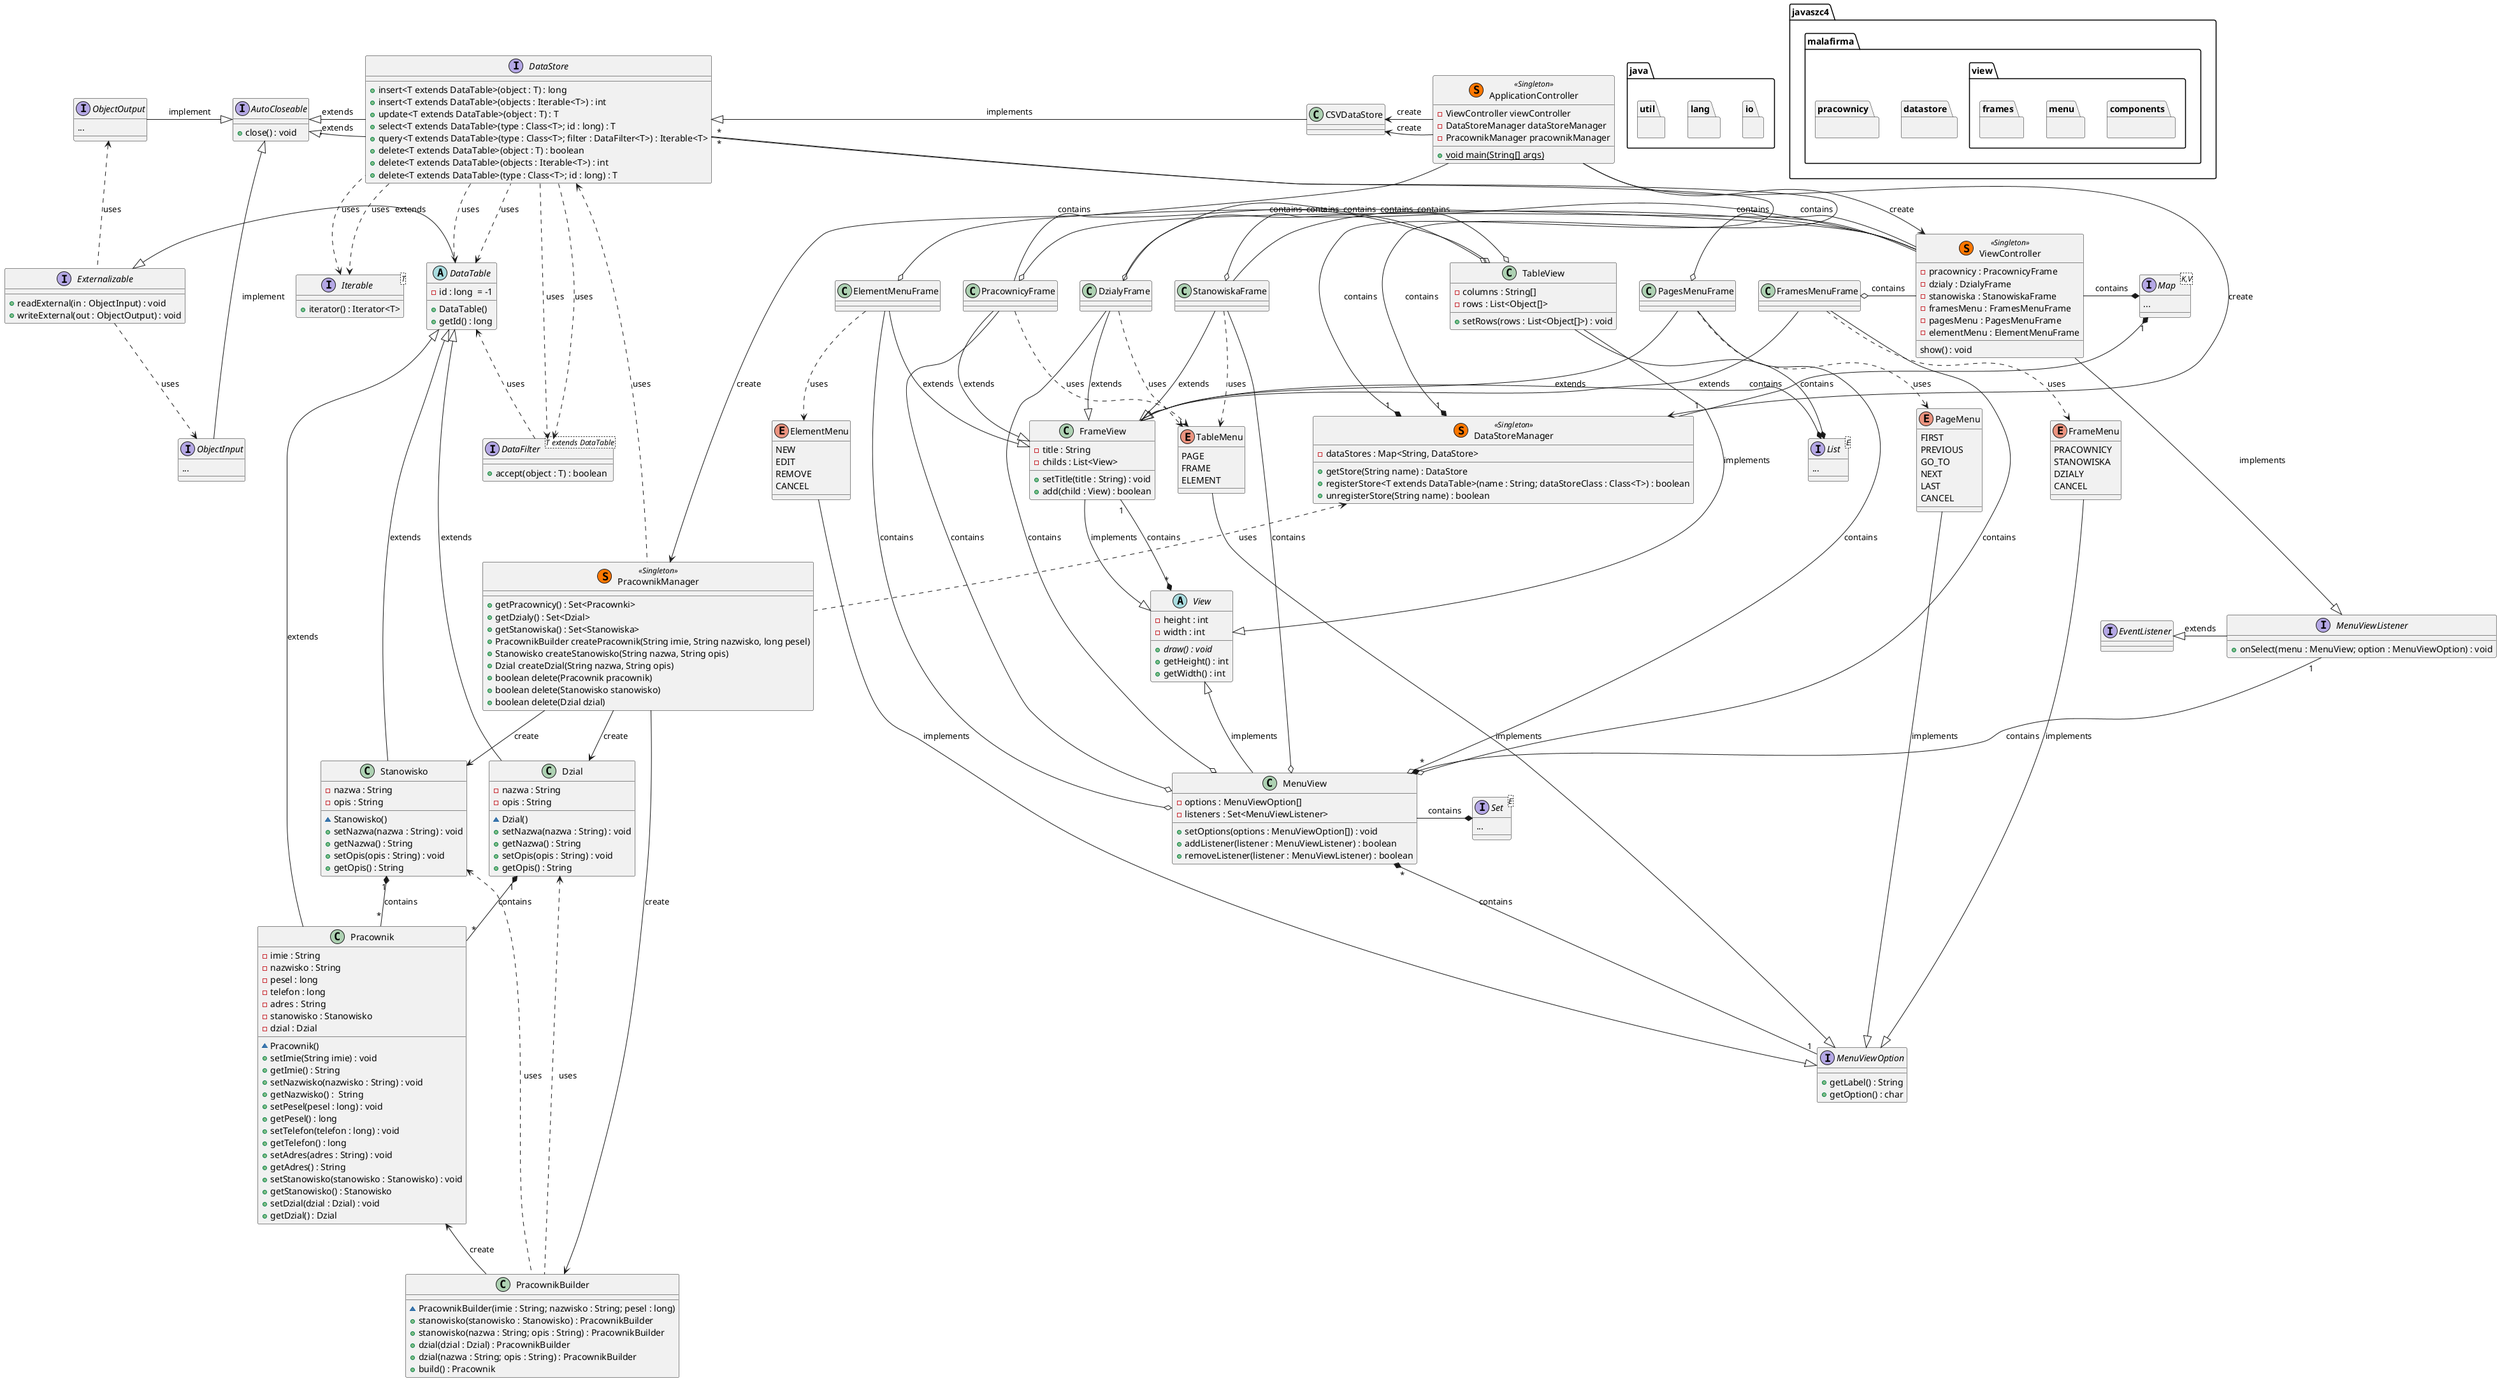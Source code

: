 @startuml

namespace java {

	namespace io {

		interface .AutoCloseable {
			+close() : void
		}

		interface .ObjectInput {
		...
		}
		
		.AutoCloseable <|- .ObjectInput : implement

		interface .ObjectOutput {
		...
		}

		.ObjectOutput -|> .AutoCloseable : implement

		interface .Externalizable {
			+readExternal(in : ObjectInput) : void
			+writeExternal(out : ObjectOutput) : void
		}


		.ObjectOutput <.. .Externalizable : uses

		.Externalizable ..> .ObjectInput : uses

	}

	namespace lang {

		interface .Iterable<T> {
			+iterator() : Iterator<T> 
		}

	}

	namespace util {

		interface .Map<K,V> {
		...
		}

		interface .EventListener {
		}

		interface .Set<E> {
		...
		}

		interface .List<E> {
		...
		}

	}

}

namespace javaszc4.malafirma {

	class .ApplicationController<<(S,#FF7700) Singleton>> {
		-ViewController viewController
		-DataStoreManager dataStoreManager
		-PracownikManager pracownikManager

		{static} +void main(String[] args) 
	}

	namespace datastore {

		class .DataStoreManager<<(S,#FF7700) Singleton>> {
			-dataStores : Map<String, DataStore>
			+getStore(String name) : DataStore
			+registerStore<T extends DataTable>(name : String; dataStoreClass : Class<T>) : boolean
			+unregisterStore(String name) : boolean
		}

		abstract class .DataTable {
			-id : long  = -1
			+DataTable()
			+getId() : long
		}

		interface .DataFilter<T extends DataTable> {
			+accept(object : T) : boolean
		}

		interface .DataStore {
			+insert<T extends DataTable>(object : T) : long
			+insert<T extends DataTable>(objects : Iterable<T>) : int
			+update<T extends DataTable>(object : T) : T
			+select<T extends DataTable>(type : Class<T>; id : long) : T
			+query<T extends DataTable>(type : Class<T>; filter : DataFilter<T>) : Iterable<T>
			+delete<T extends DataTable>(object : T) : boolean
			+delete<T extends DataTable>(objects : Iterable<T>) : int
			+delete<T extends DataTable>(type : Class<T>; id : long) : T
		}
		
		.DataStore --|> .AutoCloseable : extends
		.DataStore ..> .DataTable : uses
		.DataStore ..> .Iterable : uses
		.DataStore ..> .DataFilter : uses
		.DataStore "*" --* "1" .DataStoreManager : contains

		class .CSVDataStore {
		}

	}
	
	namespace pracownicy {
	
		class .Stanowisko {
			-nazwa : String
			-opis : String
			~Stanowisko()
			+setNazwa(nazwa : String) : void
			+getNazwa() : String
			+setOpis(opis : String) : void
			+getOpis() : String
		}

		class .Dzial {
			-nazwa : String
			-opis : String
			~Dzial()
			+setNazwa(nazwa : String) : void
			+getNazwa() : String
			+setOpis(opis : String) : void
			+getOpis() : String
		}

		class .Pracownik {
			-imie : String
			-nazwisko : String
			-pesel : long
			-telefon : long
			-adres : String
			-stanowisko : Stanowisko
			-dzial : Dzial
			~Pracownik()
			+setImie(String imie) : void
			+getImie() : String
			+setNazwisko(nazwisko : String) : void
			+getNazwisko() :  String
			+setPesel(pesel : long) : void
			+getPesel() : long
			+setTelefon(telefon : long) : void
			+getTelefon() : long
			+setAdres(adres : String) : void
			+getAdres() : String
			+setStanowisko(stanowisko : Stanowisko) : void
			+getStanowisko() : Stanowisko
			+setDzial(dzial : Dzial) : void
			+getDzial() : Dzial
		}

		class .PracownikManager<<(S,#FF7700) Singleton>> {
			+getPracownicy() : Set<Pracownki>
			+getDzialy() : Set<Dzial>
			+getStanowiska() : Set<Stanowiska>
			+PracownikBuilder createPracownik(String imie, String nazwisko, long pesel)
			+Stanowisko createStanowisko(String nazwa, String opis)
			+Dzial createDzial(String nazwa, String opis)
			+boolean delete(Pracownik pracownik)
			+boolean delete(Stanowisko stanowisko)
			+boolean delete(Dzial dzial)
		}

		class .PracownikBuilder {
			~PracownikBuilder(imie : String; nazwisko : String; pesel : long)
			+stanowisko(stanowisko : Stanowisko) : PracownikBuilder
			+stanowisko(nazwa : String; opis : String) : PracownikBuilder
			+dzial(dzial : Dzial) : PracownikBuilder
			+dzial(nazwa : String; opis : String) : PracownikBuilder
			+build() : Pracownik
		}

	}
	
	namespace view {

		class .ViewController<<(S,#FF7700) Singleton>> {
			-pracownicy : PracownicyFrame
			-dzialy : DzialyFrame
			-stanowiska : StanowiskaFrame
			-framesMenu : FramesMenuFrame
			-pagesMenu : PagesMenuFrame
			-elementMenu : ElementMenuFrame
			show() : void
		}


		namespace components {

			abstract class .View {
				-height : int
				-width : int
				{abstract} +draw() : void
				+getHeight() : int
				+getWidth() : int
			}
			
			class .FrameView {
				-title : String
				-childs : List<View>
				+setTitle(title : String) : void
				+add(child : View) : boolean
			}

			class .TableView {
				-columns : String[]
				-rows : List<Object[]>
				+setRows(rows : List<Object[]>) : void
			}
		
			class .MenuView {
				-options : MenuViewOption[]
				-listeners : Set<MenuViewListener>
				+setOptions(options : MenuViewOption[]) : void
				+addListener(listener : MenuViewListener) : boolean
				+removeListener(listener : MenuViewListener) : boolean
			}

			interface .MenuViewOption {
				+getLabel() : String
				+getOption() : char
			}

			interface .MenuViewListener {
				+onSelect(menu : MenuView; option : MenuViewOption) : void
			}

		}


		namespace menu {
			enum .TableMenu {
				PAGE
				FRAME
				ELEMENT
			}
			
			enum .PageMenu {
				FIRST
				PREVIOUS
				GO_TO
				NEXT
				LAST
				CANCEL	
			}

			enum .FrameMenu {
				PRACOWNICY
				STANOWISKA
				DZIALY
				CANCEL
			}

			enum .ElementMenu {
				NEW
				EDIT
				REMOVE
				CANCEL
			}
		}

		namespace frames {
			class .PracownicyFrame {
			}
			class .StanowiskaFrame {
			}
			class .DzialyFrame {
			}
			class .PagesMenuFrame {
			}
			class .FramesMenuFrame {
			}
			class .ElementMenuFrame {
			}
		}
	}
}


		
.DataStore <|- .CSVDataStore : implements
.CSVDataStore <-- .ApplicationController : create

.Map "1" *-- "1" .DataStoreManager

.Externalizable <|- .DataTable : extends
.AutoCloseable <|- .DataStore : extends
.DataTable <.. .DataStore : uses
.Iterable <.. .DataStore : uses

.DataStore ..> .DataFilter : uses
.DataTable <.. .DataFilter : uses

.DataStore "*" --* "1" .DataStoreManager : contains

.DataTable <|- .Pracownik : extends
.DataTable <|- .Stanowisko : extends
.DataTable <|- .Dzial : extends

.Stanowisko "1" *-- "*" .Pracownik : contains
.Dzial "1" *-- "*" .Pracownik : contains

.PracownikManager --> .PracownikBuilder : create
.PracownikManager --> .Stanowisko: create
.PracownikManager --> .Dzial : create

.Pracownik <-- .PracownikBuilder : create
.Stanowisko <.. .PracownikBuilder : uses
.Dzial <.. .PracownikBuilder : uses

.DataStoreManager <.. .PracownikManager : uses
.DataStore <.. .PracownikManager : uses


.DataStoreManager <-- .ApplicationController : create
.ApplicationController --> .ViewController : create
.ApplicationController -> .PracownikManager : create
.ApplicationController -> .CSVDataStore : create


.EventListener <|- .MenuViewListener : extends

.FrameView --|> .View : implements
.TableView --|> .View : implements
.View <|-- .MenuView : implements

.View "*" *-- "1" .FrameView : contains
.MenuView "*" *-- "1" .MenuViewOption : contains
.MenuViewListener "1" --* "*" .MenuView : contains


.ViewController -* .Map : contains
.MenuView -* .Set : contains
.FrameView -* .List : contains
.TableView -* .List : contains

.TableMenu -|> .MenuViewOption : implements
.PageMenu -|> .MenuViewOption : implements
.FrameMenu -|> .MenuViewOption : implements
.ElementMenu -|> .MenuViewOption : implements

.PracownicyFrame --|> .FrameView : extends
.StanowiskaFrame --|> .FrameView : extends
.DzialyFrame --|> .FrameView : extends
.PagesMenuFrame --|> .FrameView : extends
.FramesMenuFrame --|> .FrameView : extends
.ElementMenuFrame --|> .FrameView : extends

.PracownicyFrame -o .TableView : contains
.StanowiskaFrame -o .TableView : contains
.DzialyFrame -o .TableView : contains

.PracownicyFrame -o .MenuView : contains
.StanowiskaFrame -o .MenuView : contains
.DzialyFrame -o .MenuView : contains
.PagesMenuFrame -o .MenuView : contains
.FramesMenuFrame -o .MenuView : contains
.ElementMenuFrame -o .MenuView : contains


.PracownicyFrame ..> .TableMenu : uses
.StanowiskaFrame ..> .TableMenu : uses
.DzialyFrame ..> .TableMenu : uses

.PagesMenuFrame ..> .PageMenu : uses
.FramesMenuFrame ..> .FrameMenu : uses
.ElementMenuFrame ..> .ElementMenu : uses

.ViewController -|> .MenuViewListener : implements

.PracownicyFrame o- .ViewController : contains
.StanowiskaFrame o- .ViewController : contains
.DzialyFrame o- .ViewController : contains
.PagesMenuFrame o- .ViewController : contains
.FramesMenuFrame o- .ViewController : contains
.ElementMenuFrame o- .ViewController : contains

@enduml
